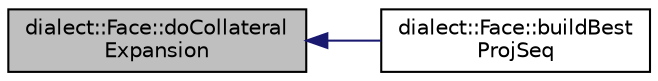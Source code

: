 digraph "dialect::Face::doCollateralExpansion"
{
  edge [fontname="Helvetica",fontsize="10",labelfontname="Helvetica",labelfontsize="10"];
  node [fontname="Helvetica",fontsize="10",shape=record];
  rankdir="LR";
  Node25 [label="dialect::Face::doCollateral\lExpansion",height=0.2,width=0.4,color="black", fillcolor="grey75", style="filled", fontcolor="black"];
  Node25 -> Node26 [dir="back",color="midnightblue",fontsize="10",style="solid",fontname="Helvetica"];
  Node26 [label="dialect::Face::buildBest\lProjSeq",height=0.2,width=0.4,color="black", fillcolor="white", style="filled",URL="$classdialect_1_1Face.html#ad88688ef6a874ad55668db7e21b7763f",tooltip="Build the best projection sequence for a given tree placement. "];
}
